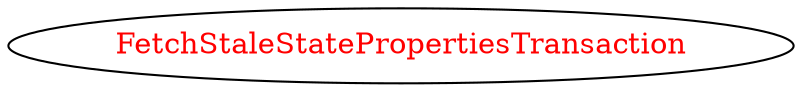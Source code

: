 digraph dependencyGraph {
 concentrate=true;
 ranksep="2.0";
 rankdir="LR"; 
 splines="ortho";
"FetchStaleStatePropertiesTransaction" [fontcolor="red"];
}